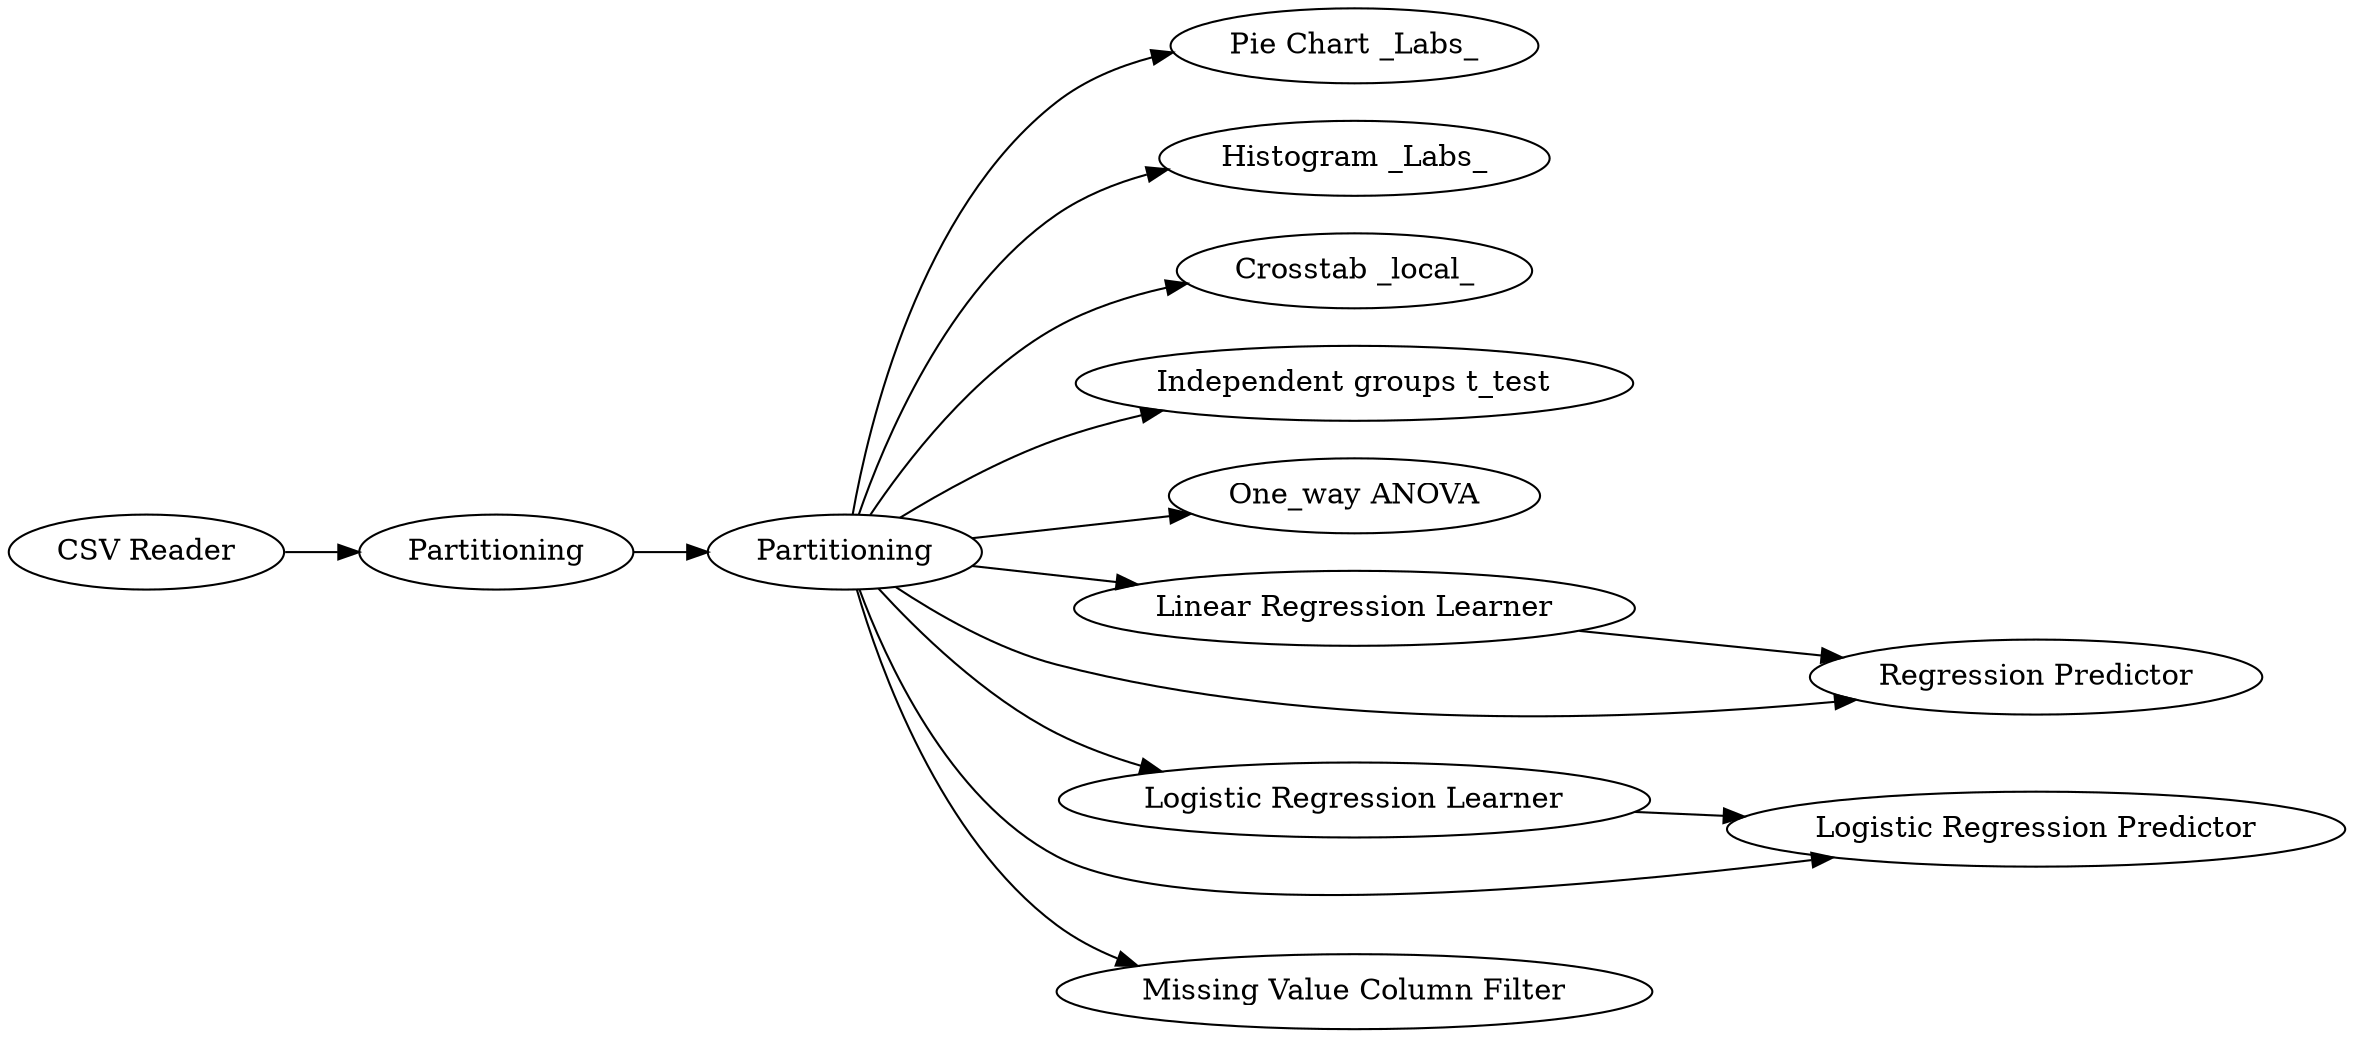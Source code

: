 digraph {
	1 [label="CSV Reader"]
	2 [label=Partitioning]
	3 [label=Partitioning]
	4 [label="Pie Chart _Labs_"]
	5 [label="Histogram _Labs_"]
	6 [label="Crosstab _local_"]
	7 [label="Independent groups t_test"]
	8 [label="One_way ANOVA"]
	9 [label="Linear Regression Learner"]
	10 [label="Regression Predictor"]
	11 [label="Logistic Regression Learner"]
	12 [label="Logistic Regression Predictor"]
	13 [label="Missing Value Column Filter"]
	1 -> 2
	2 -> 3
	3 -> 4
	3 -> 5
	3 -> 6
	3 -> 7
	3 -> 8
	3 -> 9
	3 -> 10
	3 -> 11
	3 -> 12
	3 -> 13
	9 -> 10
	11 -> 12
	rankdir=LR
}
